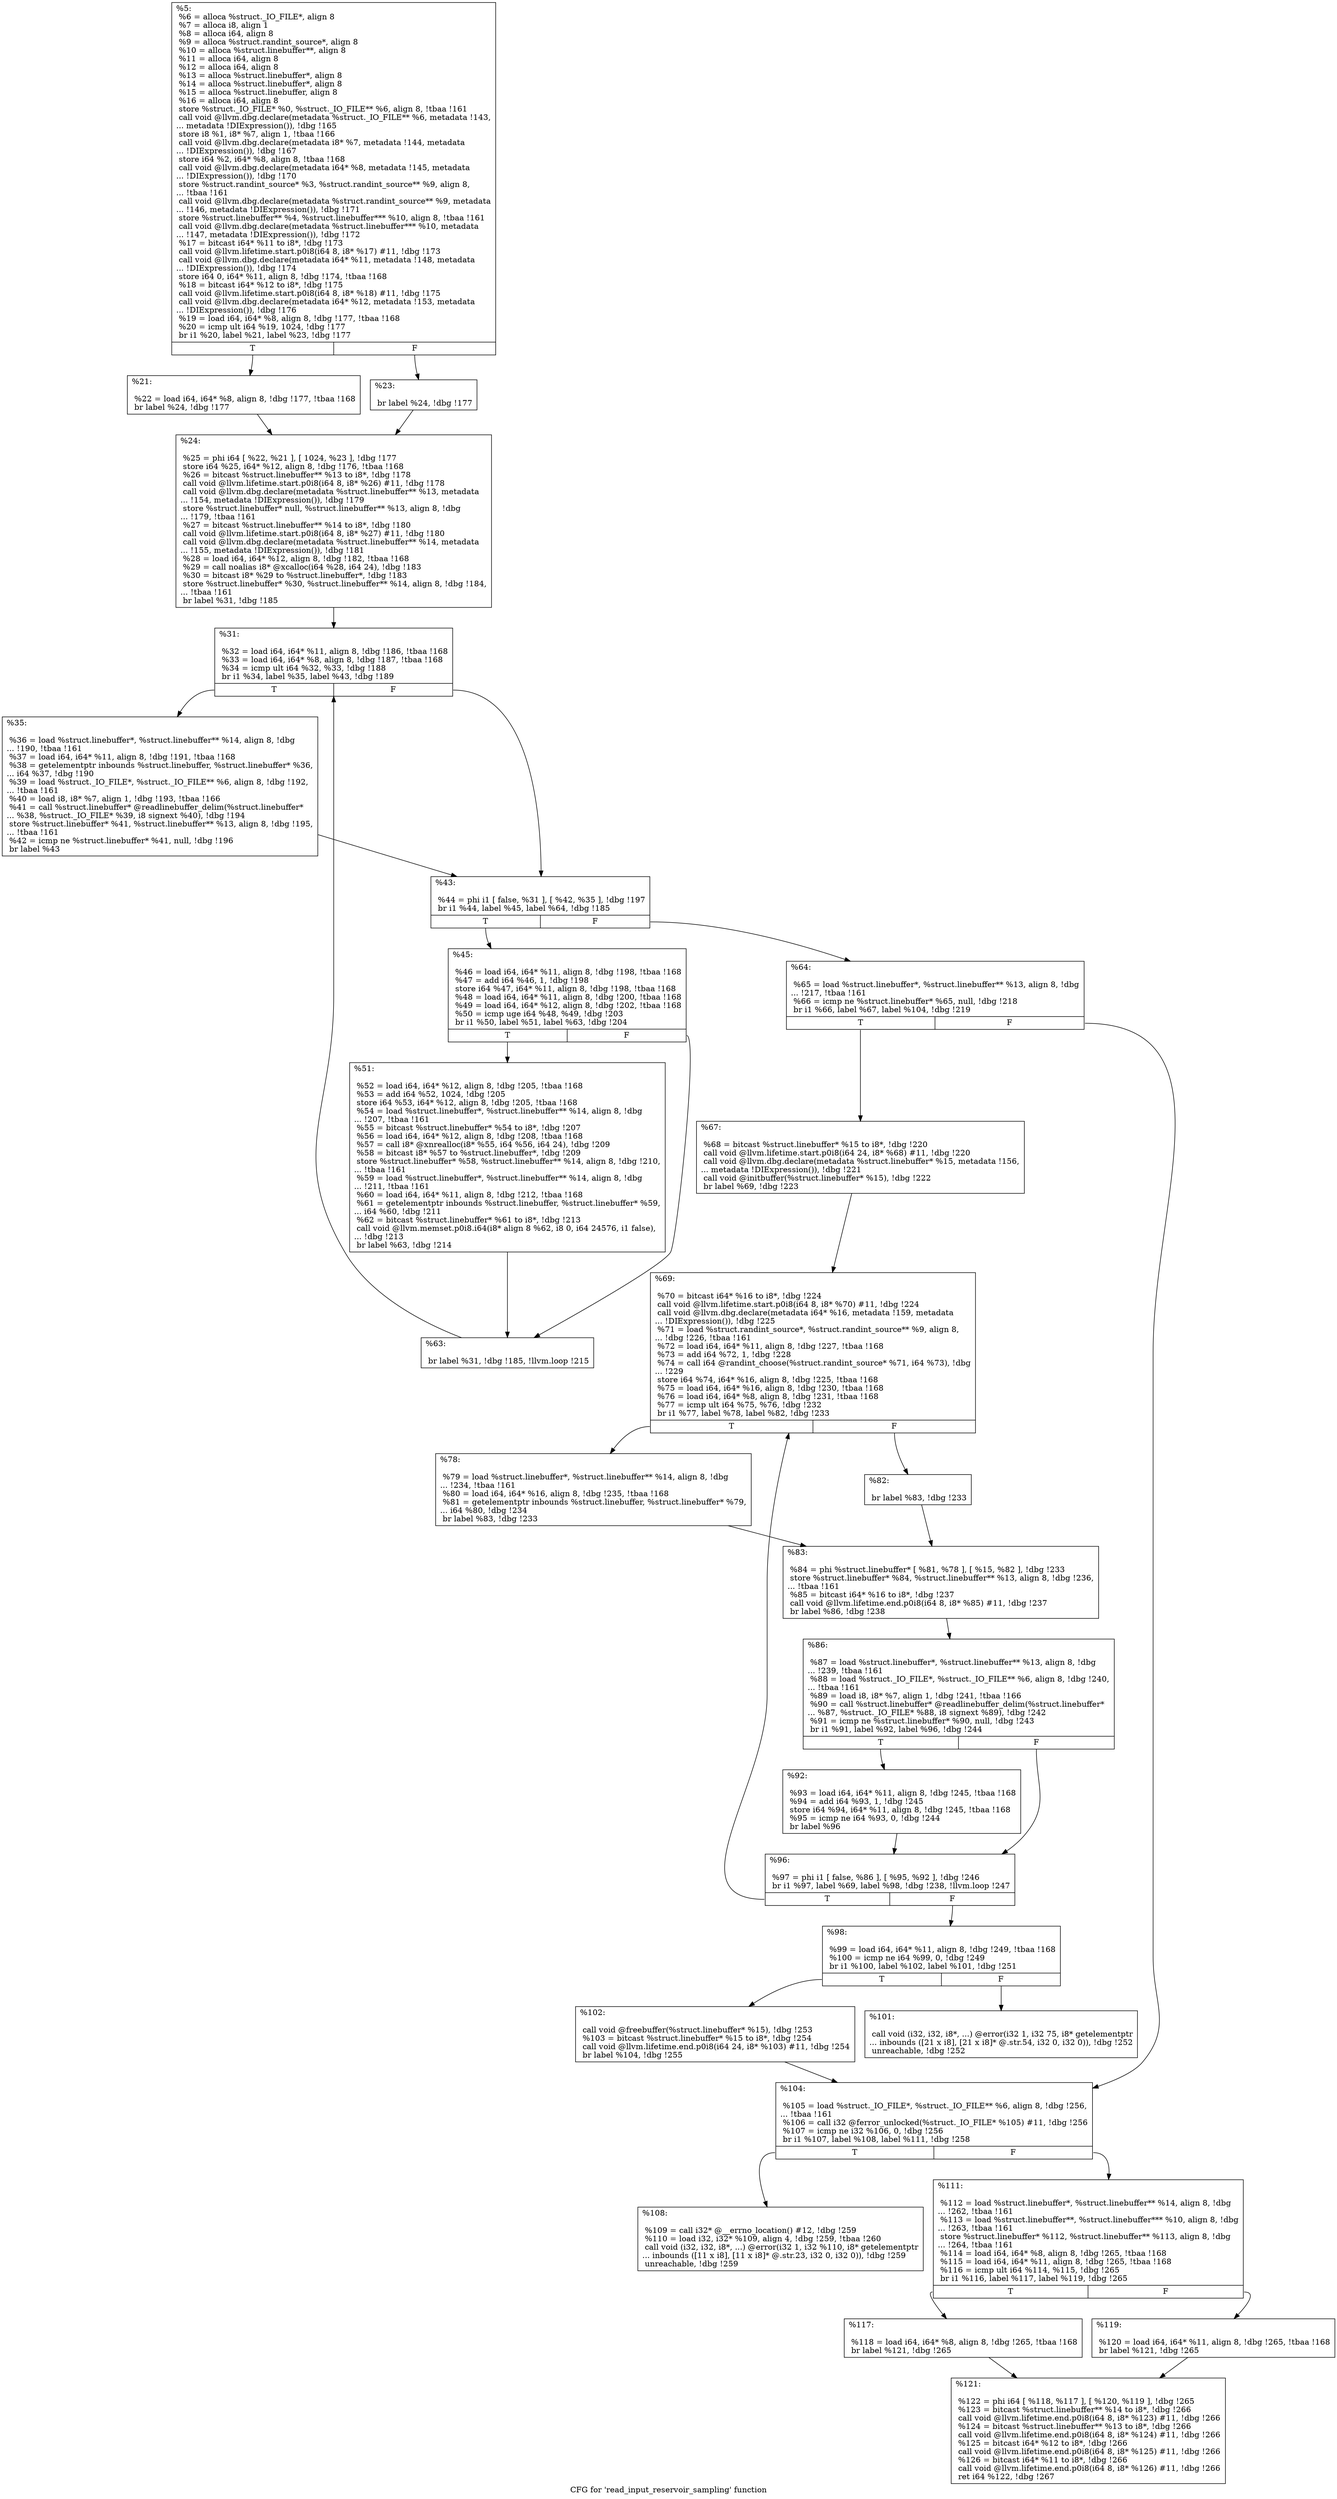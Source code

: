digraph "CFG for 'read_input_reservoir_sampling' function" {
	label="CFG for 'read_input_reservoir_sampling' function";

	Node0xf4a7e0 [shape=record,label="{%5:\l  %6 = alloca %struct._IO_FILE*, align 8\l  %7 = alloca i8, align 1\l  %8 = alloca i64, align 8\l  %9 = alloca %struct.randint_source*, align 8\l  %10 = alloca %struct.linebuffer**, align 8\l  %11 = alloca i64, align 8\l  %12 = alloca i64, align 8\l  %13 = alloca %struct.linebuffer*, align 8\l  %14 = alloca %struct.linebuffer*, align 8\l  %15 = alloca %struct.linebuffer, align 8\l  %16 = alloca i64, align 8\l  store %struct._IO_FILE* %0, %struct._IO_FILE** %6, align 8, !tbaa !161\l  call void @llvm.dbg.declare(metadata %struct._IO_FILE** %6, metadata !143,\l... metadata !DIExpression()), !dbg !165\l  store i8 %1, i8* %7, align 1, !tbaa !166\l  call void @llvm.dbg.declare(metadata i8* %7, metadata !144, metadata\l... !DIExpression()), !dbg !167\l  store i64 %2, i64* %8, align 8, !tbaa !168\l  call void @llvm.dbg.declare(metadata i64* %8, metadata !145, metadata\l... !DIExpression()), !dbg !170\l  store %struct.randint_source* %3, %struct.randint_source** %9, align 8,\l... !tbaa !161\l  call void @llvm.dbg.declare(metadata %struct.randint_source** %9, metadata\l... !146, metadata !DIExpression()), !dbg !171\l  store %struct.linebuffer** %4, %struct.linebuffer*** %10, align 8, !tbaa !161\l  call void @llvm.dbg.declare(metadata %struct.linebuffer*** %10, metadata\l... !147, metadata !DIExpression()), !dbg !172\l  %17 = bitcast i64* %11 to i8*, !dbg !173\l  call void @llvm.lifetime.start.p0i8(i64 8, i8* %17) #11, !dbg !173\l  call void @llvm.dbg.declare(metadata i64* %11, metadata !148, metadata\l... !DIExpression()), !dbg !174\l  store i64 0, i64* %11, align 8, !dbg !174, !tbaa !168\l  %18 = bitcast i64* %12 to i8*, !dbg !175\l  call void @llvm.lifetime.start.p0i8(i64 8, i8* %18) #11, !dbg !175\l  call void @llvm.dbg.declare(metadata i64* %12, metadata !153, metadata\l... !DIExpression()), !dbg !176\l  %19 = load i64, i64* %8, align 8, !dbg !177, !tbaa !168\l  %20 = icmp ult i64 %19, 1024, !dbg !177\l  br i1 %20, label %21, label %23, !dbg !177\l|{<s0>T|<s1>F}}"];
	Node0xf4a7e0:s0 -> Node0xf51570;
	Node0xf4a7e0:s1 -> Node0xf515c0;
	Node0xf51570 [shape=record,label="{%21:\l\l  %22 = load i64, i64* %8, align 8, !dbg !177, !tbaa !168\l  br label %24, !dbg !177\l}"];
	Node0xf51570 -> Node0xf51610;
	Node0xf515c0 [shape=record,label="{%23:\l\l  br label %24, !dbg !177\l}"];
	Node0xf515c0 -> Node0xf51610;
	Node0xf51610 [shape=record,label="{%24:\l\l  %25 = phi i64 [ %22, %21 ], [ 1024, %23 ], !dbg !177\l  store i64 %25, i64* %12, align 8, !dbg !176, !tbaa !168\l  %26 = bitcast %struct.linebuffer** %13 to i8*, !dbg !178\l  call void @llvm.lifetime.start.p0i8(i64 8, i8* %26) #11, !dbg !178\l  call void @llvm.dbg.declare(metadata %struct.linebuffer** %13, metadata\l... !154, metadata !DIExpression()), !dbg !179\l  store %struct.linebuffer* null, %struct.linebuffer** %13, align 8, !dbg\l... !179, !tbaa !161\l  %27 = bitcast %struct.linebuffer** %14 to i8*, !dbg !180\l  call void @llvm.lifetime.start.p0i8(i64 8, i8* %27) #11, !dbg !180\l  call void @llvm.dbg.declare(metadata %struct.linebuffer** %14, metadata\l... !155, metadata !DIExpression()), !dbg !181\l  %28 = load i64, i64* %12, align 8, !dbg !182, !tbaa !168\l  %29 = call noalias i8* @xcalloc(i64 %28, i64 24), !dbg !183\l  %30 = bitcast i8* %29 to %struct.linebuffer*, !dbg !183\l  store %struct.linebuffer* %30, %struct.linebuffer** %14, align 8, !dbg !184,\l... !tbaa !161\l  br label %31, !dbg !185\l}"];
	Node0xf51610 -> Node0xf51660;
	Node0xf51660 [shape=record,label="{%31:\l\l  %32 = load i64, i64* %11, align 8, !dbg !186, !tbaa !168\l  %33 = load i64, i64* %8, align 8, !dbg !187, !tbaa !168\l  %34 = icmp ult i64 %32, %33, !dbg !188\l  br i1 %34, label %35, label %43, !dbg !189\l|{<s0>T|<s1>F}}"];
	Node0xf51660:s0 -> Node0xf516b0;
	Node0xf51660:s1 -> Node0xf51700;
	Node0xf516b0 [shape=record,label="{%35:\l\l  %36 = load %struct.linebuffer*, %struct.linebuffer** %14, align 8, !dbg\l... !190, !tbaa !161\l  %37 = load i64, i64* %11, align 8, !dbg !191, !tbaa !168\l  %38 = getelementptr inbounds %struct.linebuffer, %struct.linebuffer* %36,\l... i64 %37, !dbg !190\l  %39 = load %struct._IO_FILE*, %struct._IO_FILE** %6, align 8, !dbg !192,\l... !tbaa !161\l  %40 = load i8, i8* %7, align 1, !dbg !193, !tbaa !166\l  %41 = call %struct.linebuffer* @readlinebuffer_delim(%struct.linebuffer*\l... %38, %struct._IO_FILE* %39, i8 signext %40), !dbg !194\l  store %struct.linebuffer* %41, %struct.linebuffer** %13, align 8, !dbg !195,\l... !tbaa !161\l  %42 = icmp ne %struct.linebuffer* %41, null, !dbg !196\l  br label %43\l}"];
	Node0xf516b0 -> Node0xf51700;
	Node0xf51700 [shape=record,label="{%43:\l\l  %44 = phi i1 [ false, %31 ], [ %42, %35 ], !dbg !197\l  br i1 %44, label %45, label %64, !dbg !185\l|{<s0>T|<s1>F}}"];
	Node0xf51700:s0 -> Node0xf51750;
	Node0xf51700:s1 -> Node0xf51840;
	Node0xf51750 [shape=record,label="{%45:\l\l  %46 = load i64, i64* %11, align 8, !dbg !198, !tbaa !168\l  %47 = add i64 %46, 1, !dbg !198\l  store i64 %47, i64* %11, align 8, !dbg !198, !tbaa !168\l  %48 = load i64, i64* %11, align 8, !dbg !200, !tbaa !168\l  %49 = load i64, i64* %12, align 8, !dbg !202, !tbaa !168\l  %50 = icmp uge i64 %48, %49, !dbg !203\l  br i1 %50, label %51, label %63, !dbg !204\l|{<s0>T|<s1>F}}"];
	Node0xf51750:s0 -> Node0xf517a0;
	Node0xf51750:s1 -> Node0xf517f0;
	Node0xf517a0 [shape=record,label="{%51:\l\l  %52 = load i64, i64* %12, align 8, !dbg !205, !tbaa !168\l  %53 = add i64 %52, 1024, !dbg !205\l  store i64 %53, i64* %12, align 8, !dbg !205, !tbaa !168\l  %54 = load %struct.linebuffer*, %struct.linebuffer** %14, align 8, !dbg\l... !207, !tbaa !161\l  %55 = bitcast %struct.linebuffer* %54 to i8*, !dbg !207\l  %56 = load i64, i64* %12, align 8, !dbg !208, !tbaa !168\l  %57 = call i8* @xnrealloc(i8* %55, i64 %56, i64 24), !dbg !209\l  %58 = bitcast i8* %57 to %struct.linebuffer*, !dbg !209\l  store %struct.linebuffer* %58, %struct.linebuffer** %14, align 8, !dbg !210,\l... !tbaa !161\l  %59 = load %struct.linebuffer*, %struct.linebuffer** %14, align 8, !dbg\l... !211, !tbaa !161\l  %60 = load i64, i64* %11, align 8, !dbg !212, !tbaa !168\l  %61 = getelementptr inbounds %struct.linebuffer, %struct.linebuffer* %59,\l... i64 %60, !dbg !211\l  %62 = bitcast %struct.linebuffer* %61 to i8*, !dbg !213\l  call void @llvm.memset.p0i8.i64(i8* align 8 %62, i8 0, i64 24576, i1 false),\l... !dbg !213\l  br label %63, !dbg !214\l}"];
	Node0xf517a0 -> Node0xf517f0;
	Node0xf517f0 [shape=record,label="{%63:\l\l  br label %31, !dbg !185, !llvm.loop !215\l}"];
	Node0xf517f0 -> Node0xf51660;
	Node0xf51840 [shape=record,label="{%64:\l\l  %65 = load %struct.linebuffer*, %struct.linebuffer** %13, align 8, !dbg\l... !217, !tbaa !161\l  %66 = icmp ne %struct.linebuffer* %65, null, !dbg !218\l  br i1 %66, label %67, label %104, !dbg !219\l|{<s0>T|<s1>F}}"];
	Node0xf51840:s0 -> Node0xf51890;
	Node0xf51840:s1 -> Node0xf51c00;
	Node0xf51890 [shape=record,label="{%67:\l\l  %68 = bitcast %struct.linebuffer* %15 to i8*, !dbg !220\l  call void @llvm.lifetime.start.p0i8(i64 24, i8* %68) #11, !dbg !220\l  call void @llvm.dbg.declare(metadata %struct.linebuffer* %15, metadata !156,\l... metadata !DIExpression()), !dbg !221\l  call void @initbuffer(%struct.linebuffer* %15), !dbg !222\l  br label %69, !dbg !223\l}"];
	Node0xf51890 -> Node0xf518e0;
	Node0xf518e0 [shape=record,label="{%69:\l\l  %70 = bitcast i64* %16 to i8*, !dbg !224\l  call void @llvm.lifetime.start.p0i8(i64 8, i8* %70) #11, !dbg !224\l  call void @llvm.dbg.declare(metadata i64* %16, metadata !159, metadata\l... !DIExpression()), !dbg !225\l  %71 = load %struct.randint_source*, %struct.randint_source** %9, align 8,\l... !dbg !226, !tbaa !161\l  %72 = load i64, i64* %11, align 8, !dbg !227, !tbaa !168\l  %73 = add i64 %72, 1, !dbg !228\l  %74 = call i64 @randint_choose(%struct.randint_source* %71, i64 %73), !dbg\l... !229\l  store i64 %74, i64* %16, align 8, !dbg !225, !tbaa !168\l  %75 = load i64, i64* %16, align 8, !dbg !230, !tbaa !168\l  %76 = load i64, i64* %8, align 8, !dbg !231, !tbaa !168\l  %77 = icmp ult i64 %75, %76, !dbg !232\l  br i1 %77, label %78, label %82, !dbg !233\l|{<s0>T|<s1>F}}"];
	Node0xf518e0:s0 -> Node0xf51930;
	Node0xf518e0:s1 -> Node0xf51980;
	Node0xf51930 [shape=record,label="{%78:\l\l  %79 = load %struct.linebuffer*, %struct.linebuffer** %14, align 8, !dbg\l... !234, !tbaa !161\l  %80 = load i64, i64* %16, align 8, !dbg !235, !tbaa !168\l  %81 = getelementptr inbounds %struct.linebuffer, %struct.linebuffer* %79,\l... i64 %80, !dbg !234\l  br label %83, !dbg !233\l}"];
	Node0xf51930 -> Node0xf519d0;
	Node0xf51980 [shape=record,label="{%82:\l\l  br label %83, !dbg !233\l}"];
	Node0xf51980 -> Node0xf519d0;
	Node0xf519d0 [shape=record,label="{%83:\l\l  %84 = phi %struct.linebuffer* [ %81, %78 ], [ %15, %82 ], !dbg !233\l  store %struct.linebuffer* %84, %struct.linebuffer** %13, align 8, !dbg !236,\l... !tbaa !161\l  %85 = bitcast i64* %16 to i8*, !dbg !237\l  call void @llvm.lifetime.end.p0i8(i64 8, i8* %85) #11, !dbg !237\l  br label %86, !dbg !238\l}"];
	Node0xf519d0 -> Node0xf51a20;
	Node0xf51a20 [shape=record,label="{%86:\l\l  %87 = load %struct.linebuffer*, %struct.linebuffer** %13, align 8, !dbg\l... !239, !tbaa !161\l  %88 = load %struct._IO_FILE*, %struct._IO_FILE** %6, align 8, !dbg !240,\l... !tbaa !161\l  %89 = load i8, i8* %7, align 1, !dbg !241, !tbaa !166\l  %90 = call %struct.linebuffer* @readlinebuffer_delim(%struct.linebuffer*\l... %87, %struct._IO_FILE* %88, i8 signext %89), !dbg !242\l  %91 = icmp ne %struct.linebuffer* %90, null, !dbg !243\l  br i1 %91, label %92, label %96, !dbg !244\l|{<s0>T|<s1>F}}"];
	Node0xf51a20:s0 -> Node0xf51a70;
	Node0xf51a20:s1 -> Node0xf51ac0;
	Node0xf51a70 [shape=record,label="{%92:\l\l  %93 = load i64, i64* %11, align 8, !dbg !245, !tbaa !168\l  %94 = add i64 %93, 1, !dbg !245\l  store i64 %94, i64* %11, align 8, !dbg !245, !tbaa !168\l  %95 = icmp ne i64 %93, 0, !dbg !244\l  br label %96\l}"];
	Node0xf51a70 -> Node0xf51ac0;
	Node0xf51ac0 [shape=record,label="{%96:\l\l  %97 = phi i1 [ false, %86 ], [ %95, %92 ], !dbg !246\l  br i1 %97, label %69, label %98, !dbg !238, !llvm.loop !247\l|{<s0>T|<s1>F}}"];
	Node0xf51ac0:s0 -> Node0xf518e0;
	Node0xf51ac0:s1 -> Node0xf51b10;
	Node0xf51b10 [shape=record,label="{%98:\l\l  %99 = load i64, i64* %11, align 8, !dbg !249, !tbaa !168\l  %100 = icmp ne i64 %99, 0, !dbg !249\l  br i1 %100, label %102, label %101, !dbg !251\l|{<s0>T|<s1>F}}"];
	Node0xf51b10:s0 -> Node0xf51bb0;
	Node0xf51b10:s1 -> Node0xf51b60;
	Node0xf51b60 [shape=record,label="{%101:\l\l  call void (i32, i32, i8*, ...) @error(i32 1, i32 75, i8* getelementptr\l... inbounds ([21 x i8], [21 x i8]* @.str.54, i32 0, i32 0)), !dbg !252\l  unreachable, !dbg !252\l}"];
	Node0xf51bb0 [shape=record,label="{%102:\l\l  call void @freebuffer(%struct.linebuffer* %15), !dbg !253\l  %103 = bitcast %struct.linebuffer* %15 to i8*, !dbg !254\l  call void @llvm.lifetime.end.p0i8(i64 24, i8* %103) #11, !dbg !254\l  br label %104, !dbg !255\l}"];
	Node0xf51bb0 -> Node0xf51c00;
	Node0xf51c00 [shape=record,label="{%104:\l\l  %105 = load %struct._IO_FILE*, %struct._IO_FILE** %6, align 8, !dbg !256,\l... !tbaa !161\l  %106 = call i32 @ferror_unlocked(%struct._IO_FILE* %105) #11, !dbg !256\l  %107 = icmp ne i32 %106, 0, !dbg !256\l  br i1 %107, label %108, label %111, !dbg !258\l|{<s0>T|<s1>F}}"];
	Node0xf51c00:s0 -> Node0xf51c50;
	Node0xf51c00:s1 -> Node0xf51ca0;
	Node0xf51c50 [shape=record,label="{%108:\l\l  %109 = call i32* @__errno_location() #12, !dbg !259\l  %110 = load i32, i32* %109, align 4, !dbg !259, !tbaa !260\l  call void (i32, i32, i8*, ...) @error(i32 1, i32 %110, i8* getelementptr\l... inbounds ([11 x i8], [11 x i8]* @.str.23, i32 0, i32 0)), !dbg !259\l  unreachable, !dbg !259\l}"];
	Node0xf51ca0 [shape=record,label="{%111:\l\l  %112 = load %struct.linebuffer*, %struct.linebuffer** %14, align 8, !dbg\l... !262, !tbaa !161\l  %113 = load %struct.linebuffer**, %struct.linebuffer*** %10, align 8, !dbg\l... !263, !tbaa !161\l  store %struct.linebuffer* %112, %struct.linebuffer** %113, align 8, !dbg\l... !264, !tbaa !161\l  %114 = load i64, i64* %8, align 8, !dbg !265, !tbaa !168\l  %115 = load i64, i64* %11, align 8, !dbg !265, !tbaa !168\l  %116 = icmp ult i64 %114, %115, !dbg !265\l  br i1 %116, label %117, label %119, !dbg !265\l|{<s0>T|<s1>F}}"];
	Node0xf51ca0:s0 -> Node0xf51cf0;
	Node0xf51ca0:s1 -> Node0xf51d40;
	Node0xf51cf0 [shape=record,label="{%117:\l\l  %118 = load i64, i64* %8, align 8, !dbg !265, !tbaa !168\l  br label %121, !dbg !265\l}"];
	Node0xf51cf0 -> Node0xf51d90;
	Node0xf51d40 [shape=record,label="{%119:\l\l  %120 = load i64, i64* %11, align 8, !dbg !265, !tbaa !168\l  br label %121, !dbg !265\l}"];
	Node0xf51d40 -> Node0xf51d90;
	Node0xf51d90 [shape=record,label="{%121:\l\l  %122 = phi i64 [ %118, %117 ], [ %120, %119 ], !dbg !265\l  %123 = bitcast %struct.linebuffer** %14 to i8*, !dbg !266\l  call void @llvm.lifetime.end.p0i8(i64 8, i8* %123) #11, !dbg !266\l  %124 = bitcast %struct.linebuffer** %13 to i8*, !dbg !266\l  call void @llvm.lifetime.end.p0i8(i64 8, i8* %124) #11, !dbg !266\l  %125 = bitcast i64* %12 to i8*, !dbg !266\l  call void @llvm.lifetime.end.p0i8(i64 8, i8* %125) #11, !dbg !266\l  %126 = bitcast i64* %11 to i8*, !dbg !266\l  call void @llvm.lifetime.end.p0i8(i64 8, i8* %126) #11, !dbg !266\l  ret i64 %122, !dbg !267\l}"];
}
